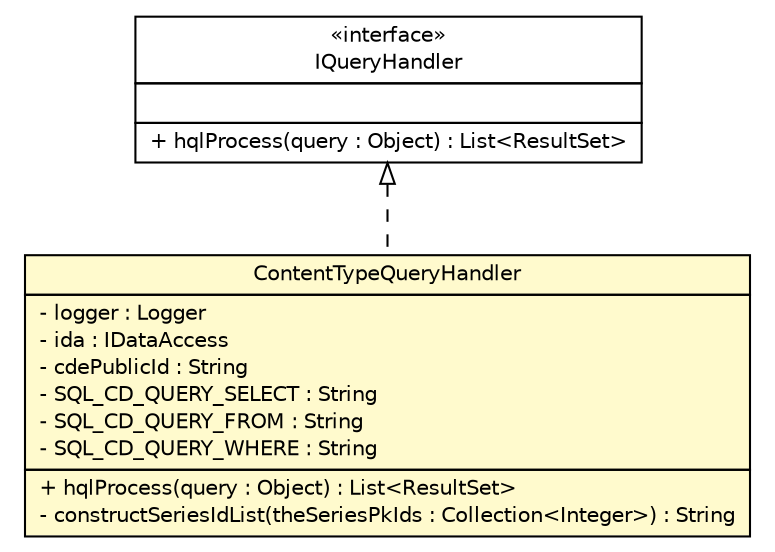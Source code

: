 #!/usr/local/bin/dot
#
# Class diagram 
# Generated by UmlGraph version 4.8 (http://www.spinellis.gr/sw/umlgraph)
#

digraph G {
	edge [fontname="Helvetica",fontsize=10,labelfontname="Helvetica",labelfontsize=10];
	node [fontname="Helvetica",fontsize=10,shape=plaintext];
	// gov.nih.nci.ncia.queryhandler.ContentTypeQueryHandler
	c46389 [label=<<table border="0" cellborder="1" cellspacing="0" cellpadding="2" port="p" bgcolor="lemonChiffon" href="./ContentTypeQueryHandler.html">
		<tr><td><table border="0" cellspacing="0" cellpadding="1">
			<tr><td> ContentTypeQueryHandler </td></tr>
		</table></td></tr>
		<tr><td><table border="0" cellspacing="0" cellpadding="1">
			<tr><td align="left"> - logger : Logger </td></tr>
			<tr><td align="left"> - ida : IDataAccess </td></tr>
			<tr><td align="left"> - cdePublicId : String </td></tr>
			<tr><td align="left"> - SQL_CD_QUERY_SELECT : String </td></tr>
			<tr><td align="left"> - SQL_CD_QUERY_FROM : String </td></tr>
			<tr><td align="left"> - SQL_CD_QUERY_WHERE : String </td></tr>
		</table></td></tr>
		<tr><td><table border="0" cellspacing="0" cellpadding="1">
			<tr><td align="left"> + hqlProcess(query : Object) : List&lt;ResultSet&gt; </td></tr>
			<tr><td align="left"> - constructSeriesIdList(theSeriesPkIds : Collection&lt;Integer&gt;) : String </td></tr>
		</table></td></tr>
		</table>>, fontname="Helvetica", fontcolor="black", fontsize=10.0];
	// gov.nih.nci.ncia.queryhandler.IQueryHandler
	c46396 [label=<<table border="0" cellborder="1" cellspacing="0" cellpadding="2" port="p" href="./IQueryHandler.html">
		<tr><td><table border="0" cellspacing="0" cellpadding="1">
			<tr><td> &laquo;interface&raquo; </td></tr>
			<tr><td> IQueryHandler </td></tr>
		</table></td></tr>
		<tr><td><table border="0" cellspacing="0" cellpadding="1">
			<tr><td align="left">  </td></tr>
		</table></td></tr>
		<tr><td><table border="0" cellspacing="0" cellpadding="1">
			<tr><td align="left"> + hqlProcess(query : Object) : List&lt;ResultSet&gt; </td></tr>
		</table></td></tr>
		</table>>, fontname="Helvetica", fontcolor="black", fontsize=10.0];
	//gov.nih.nci.ncia.queryhandler.ContentTypeQueryHandler implements gov.nih.nci.ncia.queryhandler.IQueryHandler
	c46396:p -> c46389:p [dir=back,arrowtail=empty,style=dashed];
}

